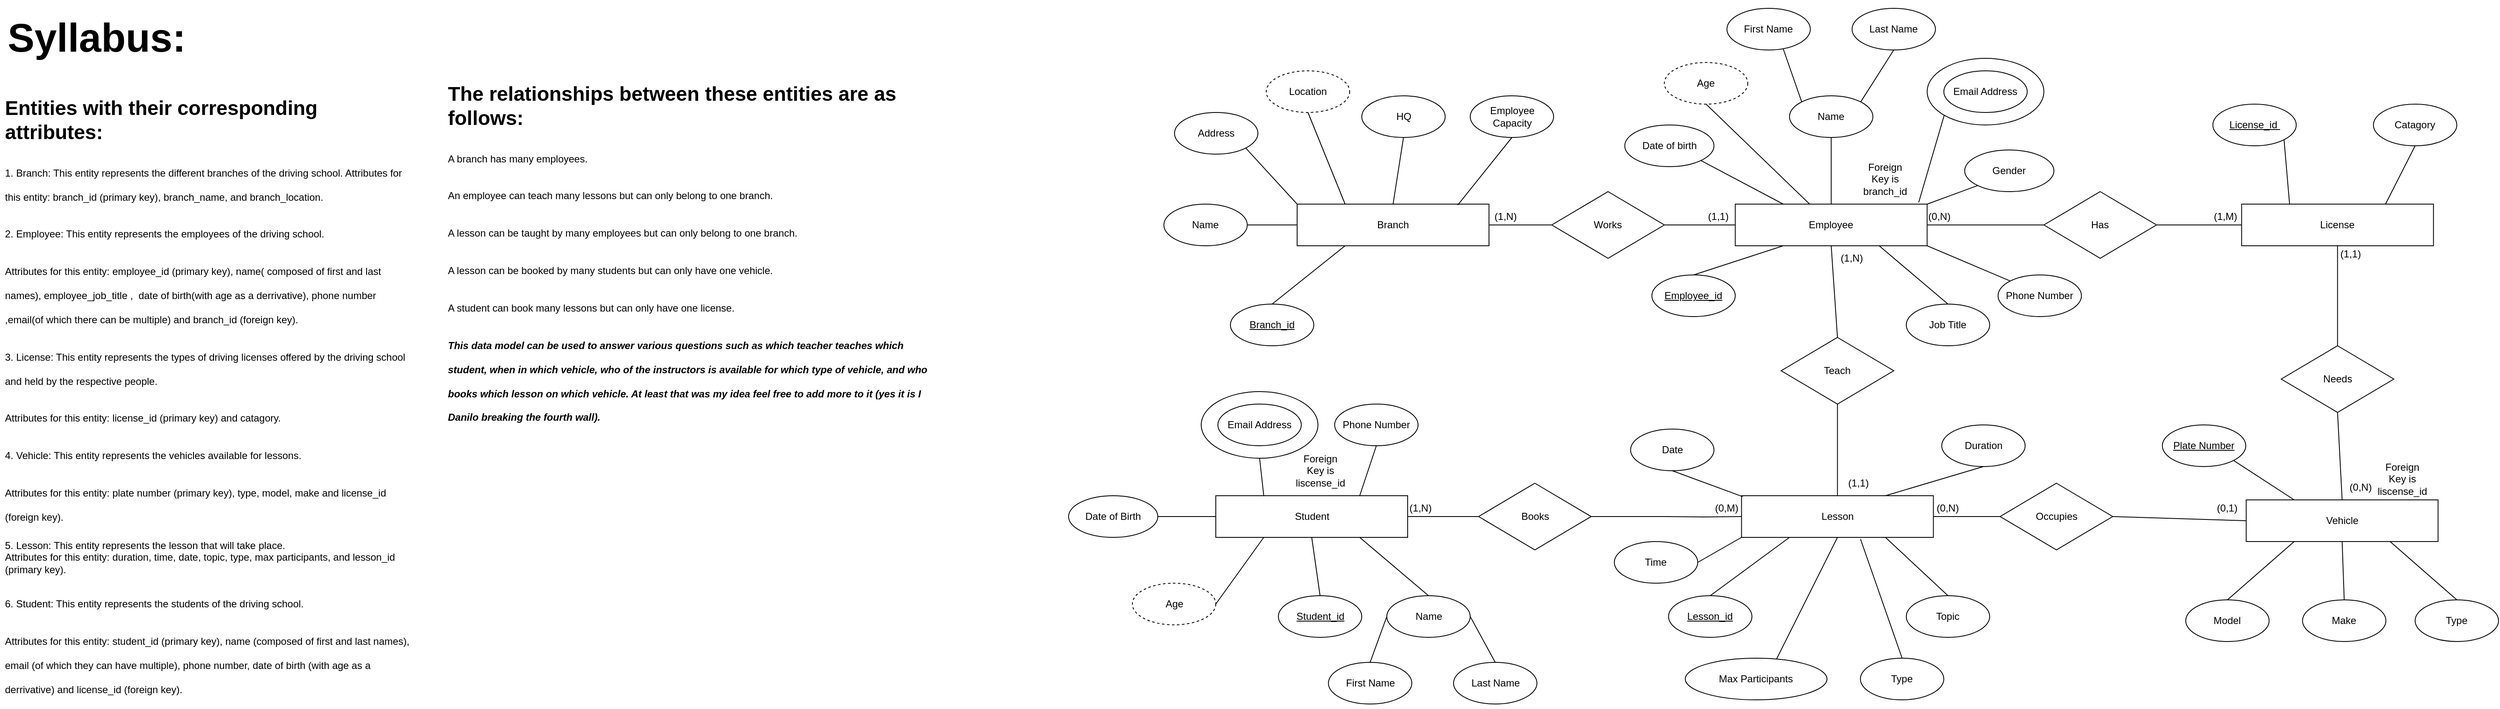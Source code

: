 <mxfile version="22.0.2" type="device">
  <diagram id="R2lEEEUBdFMjLlhIrx00" name="Page-1">
    <mxGraphModel dx="724" dy="428" grid="1" gridSize="10" guides="1" tooltips="1" connect="1" arrows="1" fold="1" page="1" pageScale="1" pageWidth="1100" pageHeight="850" math="0" shadow="0" extFonts="Permanent Marker^https://fonts.googleapis.com/css?family=Permanent+Marker">
      <root>
        <mxCell id="0" />
        <mxCell id="1" parent="0" />
        <mxCell id="PbmmIJs7A0wYKSqM8QZ1-18" value="&lt;h1 style=&quot;&quot;&gt;&lt;span style=&quot;background-color: initial;&quot;&gt;&lt;font style=&quot;font-size: 24px;&quot;&gt;Entities with their corresponding attributes:&lt;/font&gt;&lt;/span&gt;&lt;br&gt;&lt;/h1&gt;&lt;h1&gt;&lt;span style=&quot;font-size: 12px; font-weight: 400;&quot;&gt;1.&lt;span style=&quot;&quot;&gt; &lt;/span&gt;Branch: This entity represents the different branches of the driving school. Attributes for this entity: branch_id (primary key), branch_name, and branch_location.&lt;/span&gt;&lt;/h1&gt;&lt;h1&gt;&lt;span style=&quot;font-size: 12px; font-weight: 400;&quot;&gt;2.&lt;span style=&quot;&quot;&gt; &lt;/span&gt;Employee: This entity represents the employees of the driving school.&amp;nbsp;&lt;/span&gt;&lt;/h1&gt;&lt;h1&gt;&lt;span style=&quot;font-size: 12px; font-weight: 400;&quot;&gt;Attributes for this entity: employee_id (primary key), name( composed of first and last names), employee_job_title ,&amp;nbsp; date of birth(with age as a derrivative), phone number ,email(of which there can be multiple) and branch_id (foreign key).&lt;/span&gt;&lt;/h1&gt;&lt;h1&gt;&lt;span style=&quot;font-size: 12px; font-weight: 400;&quot;&gt;3.&lt;span style=&quot;&quot;&gt; &lt;/span&gt;License: This entity represents the types of driving licenses offered by the driving school and held by the respective people.&amp;nbsp;&lt;/span&gt;&lt;/h1&gt;&lt;h1&gt;&lt;span style=&quot;font-size: 12px; font-weight: 400;&quot;&gt;Attributes for this entity: license_id (primary key) and catagory.&lt;/span&gt;&lt;/h1&gt;&lt;h1&gt;&lt;span style=&quot;font-size: 12px; font-weight: 400;&quot;&gt;4.&lt;span style=&quot;&quot;&gt; &lt;/span&gt;Vehicle: This entity represents the vehicles available for lessons.&amp;nbsp;&lt;/span&gt;&lt;/h1&gt;&lt;h1&gt;&lt;span style=&quot;font-size: 12px; font-weight: 400;&quot;&gt;Attributes for this entity: plate number (primary key), type, model, make and license_id (foreign key).&lt;/span&gt;&lt;/h1&gt;&lt;div&gt;&lt;span style=&quot;font-size: 12px; font-weight: 400;&quot;&gt;5. Lesson: This entity represents the lesson that will take place.&lt;/span&gt;&lt;/div&gt;&lt;div&gt;&lt;span style=&quot;font-size: 12px; font-weight: 400;&quot;&gt;Attributes for this entity: duration, time, date, topic, type, max participants, and lesson_id (primary key).&amp;nbsp;&lt;/span&gt;&lt;/div&gt;&lt;h1&gt;&lt;span style=&quot;font-size: 12px; font-weight: 400;&quot;&gt;6.&lt;span style=&quot;&quot;&gt; &lt;/span&gt;Student: This entity represents the students of the driving school.&amp;nbsp;&lt;/span&gt;&lt;/h1&gt;&lt;h1&gt;&lt;span style=&quot;font-size: 12px; font-weight: 400;&quot;&gt;Attributes for this entity: student_id (primary key), name (composed of first and last names), email (of which they can have multiple), phone number, date of birth (with age as a derrivative) and license_id (foreign key).&lt;/span&gt;&lt;/h1&gt;" style="text;html=1;strokeColor=none;fillColor=none;spacing=5;spacingTop=-20;whiteSpace=wrap;overflow=hidden;rounded=0;" parent="1" vertex="1">
          <mxGeometry x="32.5" y="110" width="497.5" height="740" as="geometry" />
        </mxCell>
        <mxCell id="PbmmIJs7A0wYKSqM8QZ1-19" value="&lt;h1 style=&quot;text-align: left;&quot;&gt;The relationships between these entities are as follows:&lt;/h1&gt;&lt;h1 style=&quot;text-align: left;&quot;&gt;&lt;span style=&quot;font-size: 12px; font-weight: 400;&quot;&gt;A branch has many employees.&lt;/span&gt;&lt;/h1&gt;&lt;h1 style=&quot;text-align: left;&quot;&gt;&lt;span style=&quot;font-size: 12px; font-weight: 400;&quot;&gt;An employee can teach many lessons but can only belong to one branch.&lt;/span&gt;&lt;/h1&gt;&lt;h1 style=&quot;text-align: left;&quot;&gt;&lt;span style=&quot;font-size: 12px; font-weight: 400;&quot;&gt;A lesson can be taught by many employees but can only belong to one branch.&lt;/span&gt;&lt;/h1&gt;&lt;h1 style=&quot;text-align: left;&quot;&gt;&lt;span style=&quot;font-size: 12px; font-weight: 400;&quot;&gt;A lesson can be booked by many students but can only have one vehicle.&lt;/span&gt;&lt;/h1&gt;&lt;h1 style=&quot;text-align: left;&quot;&gt;&lt;span style=&quot;font-size: 12px; font-weight: 400;&quot;&gt;A student can book many lessons but can only have one license.&lt;/span&gt;&lt;/h1&gt;&lt;h1 style=&quot;text-align: left;&quot;&gt;&lt;span style=&quot;font-size: 12px;&quot;&gt;&lt;i&gt;This data model can be used to answer various questions such as which teacher teaches which student, when in which vehicle, who of the instructors is available for which type of vehicle, and who books which lesson on which vehicle. At least that was my idea feel free to add more to it (yes it is I Danilo breaking the fourth wall).&lt;/i&gt;&lt;/span&gt;&lt;/h1&gt;" style="text;html=1;strokeColor=none;fillColor=none;align=center;verticalAlign=middle;whiteSpace=wrap;rounded=0;" parent="1" vertex="1">
          <mxGeometry x="567.5" y="80" width="580" height="450" as="geometry" />
        </mxCell>
        <mxCell id="PbmmIJs7A0wYKSqM8QZ1-20" value="&lt;h1 style=&quot;text-align: left;&quot;&gt;&lt;font style=&quot;font-size: 48px;&quot;&gt;Syllabus:&lt;/font&gt;&lt;/h1&gt;" style="text;html=1;strokeColor=none;fillColor=none;align=center;verticalAlign=middle;whiteSpace=wrap;rounded=0;" parent="1" vertex="1">
          <mxGeometry x="32.5" y="10" width="230" height="70" as="geometry" />
        </mxCell>
        <mxCell id="Eazdyq1h2dUuFc-zY29B-1" value="&lt;u&gt;Branch_id&lt;/u&gt;" style="ellipse;whiteSpace=wrap;html=1;" parent="1" vertex="1">
          <mxGeometry x="1507" y="365" width="100" height="50" as="geometry" />
        </mxCell>
        <mxCell id="Eazdyq1h2dUuFc-zY29B-2" style="rounded=0;orthogonalLoop=1;jettySize=auto;html=1;exitX=0.25;exitY=1;exitDx=0;exitDy=0;entryX=0.5;entryY=0;entryDx=0;entryDy=0;endArrow=none;endFill=0;" parent="1" source="Eazdyq1h2dUuFc-zY29B-3" target="Eazdyq1h2dUuFc-zY29B-1" edge="1">
          <mxGeometry relative="1" as="geometry" />
        </mxCell>
        <mxCell id="Eazdyq1h2dUuFc-zY29B-3" value="Branch" style="rounded=0;whiteSpace=wrap;html=1;" parent="1" vertex="1">
          <mxGeometry x="1587" y="245" width="230" height="50" as="geometry" />
        </mxCell>
        <mxCell id="Eazdyq1h2dUuFc-zY29B-4" style="rounded=0;orthogonalLoop=1;jettySize=auto;html=1;exitX=1;exitY=0.5;exitDx=0;exitDy=0;endArrow=none;endFill=0;" parent="1" source="Eazdyq1h2dUuFc-zY29B-5" edge="1">
          <mxGeometry relative="1" as="geometry">
            <mxPoint x="1587.25" y="270" as="targetPoint" />
          </mxGeometry>
        </mxCell>
        <mxCell id="Eazdyq1h2dUuFc-zY29B-5" value="Name" style="ellipse;whiteSpace=wrap;html=1;" parent="1" vertex="1">
          <mxGeometry x="1427.25" y="245" width="100" height="50" as="geometry" />
        </mxCell>
        <mxCell id="Eazdyq1h2dUuFc-zY29B-6" style="rounded=0;orthogonalLoop=1;jettySize=auto;html=1;exitX=0.5;exitY=1;exitDx=0;exitDy=0;entryX=0.25;entryY=0;entryDx=0;entryDy=0;endArrow=none;endFill=0;" parent="1" source="Eazdyq1h2dUuFc-zY29B-7" target="Eazdyq1h2dUuFc-zY29B-3" edge="1">
          <mxGeometry relative="1" as="geometry" />
        </mxCell>
        <mxCell id="Eazdyq1h2dUuFc-zY29B-7" value="Location" style="ellipse;whiteSpace=wrap;html=1;dashed=1;" parent="1" vertex="1">
          <mxGeometry x="1550" y="85" width="100" height="50" as="geometry" />
        </mxCell>
        <mxCell id="Eazdyq1h2dUuFc-zY29B-8" style="edgeStyle=orthogonalEdgeStyle;rounded=0;orthogonalLoop=1;jettySize=auto;html=1;entryX=1;entryY=0.5;entryDx=0;entryDy=0;endArrow=none;endFill=0;exitX=0;exitY=0.5;exitDx=0;exitDy=0;" parent="1" source="Eazdyq1h2dUuFc-zY29B-10" target="Eazdyq1h2dUuFc-zY29B-3" edge="1">
          <mxGeometry relative="1" as="geometry">
            <mxPoint x="1877.25" y="280" as="sourcePoint" />
          </mxGeometry>
        </mxCell>
        <mxCell id="Eazdyq1h2dUuFc-zY29B-9" value="(1,N)" style="text;html=1;strokeColor=none;fillColor=none;align=center;verticalAlign=middle;whiteSpace=wrap;rounded=0;" parent="1" vertex="1">
          <mxGeometry x="1807" y="245" width="60" height="30" as="geometry" />
        </mxCell>
        <mxCell id="Eazdyq1h2dUuFc-zY29B-10" value="Works" style="rhombus;whiteSpace=wrap;html=1;" parent="1" vertex="1">
          <mxGeometry x="1892.25" y="230" width="135" height="80" as="geometry" />
        </mxCell>
        <mxCell id="Eazdyq1h2dUuFc-zY29B-13" value="&lt;u&gt;Employee_id&lt;/u&gt;" style="ellipse;whiteSpace=wrap;html=1;" parent="1" vertex="1">
          <mxGeometry x="2012.25" y="330" width="100" height="50" as="geometry" />
        </mxCell>
        <mxCell id="Eazdyq1h2dUuFc-zY29B-14" style="rounded=0;orthogonalLoop=1;jettySize=auto;html=1;exitX=0.25;exitY=1;exitDx=0;exitDy=0;entryX=0.5;entryY=0;entryDx=0;entryDy=0;endArrow=none;endFill=0;" parent="1" source="Eazdyq1h2dUuFc-zY29B-15" target="Eazdyq1h2dUuFc-zY29B-13" edge="1">
          <mxGeometry relative="1" as="geometry" />
        </mxCell>
        <mxCell id="Eazdyq1h2dUuFc-zY29B-39" style="edgeStyle=orthogonalEdgeStyle;rounded=0;orthogonalLoop=1;jettySize=auto;html=1;exitX=1;exitY=0.5;exitDx=0;exitDy=0;entryX=0;entryY=0.5;entryDx=0;entryDy=0;endArrow=none;endFill=0;" parent="1" source="Eazdyq1h2dUuFc-zY29B-15" target="Eazdyq1h2dUuFc-zY29B-38" edge="1">
          <mxGeometry relative="1" as="geometry" />
        </mxCell>
        <mxCell id="Eazdyq1h2dUuFc-zY29B-15" value="Employee" style="rounded=0;whiteSpace=wrap;html=1;" parent="1" vertex="1">
          <mxGeometry x="2112.25" y="245" width="230" height="50" as="geometry" />
        </mxCell>
        <mxCell id="Eazdyq1h2dUuFc-zY29B-16" style="rounded=0;orthogonalLoop=1;jettySize=auto;html=1;exitX=0.5;exitY=0;exitDx=0;exitDy=0;endArrow=none;endFill=0;" parent="1" source="Eazdyq1h2dUuFc-zY29B-17" edge="1">
          <mxGeometry relative="1" as="geometry">
            <mxPoint x="2227.25" y="245" as="targetPoint" />
          </mxGeometry>
        </mxCell>
        <mxCell id="Eazdyq1h2dUuFc-zY29B-17" value="Name" style="ellipse;whiteSpace=wrap;html=1;" parent="1" vertex="1">
          <mxGeometry x="2177.25" y="115" width="100" height="50" as="geometry" />
        </mxCell>
        <mxCell id="Eazdyq1h2dUuFc-zY29B-18" style="rounded=0;orthogonalLoop=1;jettySize=auto;html=1;exitX=0.5;exitY=0;exitDx=0;exitDy=0;entryX=0.75;entryY=1;entryDx=0;entryDy=0;endArrow=none;endFill=0;" parent="1" source="Eazdyq1h2dUuFc-zY29B-19" target="Eazdyq1h2dUuFc-zY29B-15" edge="1">
          <mxGeometry relative="1" as="geometry" />
        </mxCell>
        <mxCell id="Eazdyq1h2dUuFc-zY29B-19" value="Job Title" style="ellipse;whiteSpace=wrap;html=1;" parent="1" vertex="1">
          <mxGeometry x="2317.25" y="365" width="100" height="50" as="geometry" />
        </mxCell>
        <mxCell id="Eazdyq1h2dUuFc-zY29B-20" value="Foreign Key is branch_id" style="text;html=1;strokeColor=none;fillColor=none;align=center;verticalAlign=middle;whiteSpace=wrap;rounded=0;" parent="1" vertex="1">
          <mxGeometry x="2262.25" y="200" width="60" height="30" as="geometry" />
        </mxCell>
        <mxCell id="Eazdyq1h2dUuFc-zY29B-21" style="edgeStyle=orthogonalEdgeStyle;rounded=0;orthogonalLoop=1;jettySize=auto;html=1;exitX=1;exitY=0.5;exitDx=0;exitDy=0;entryX=0;entryY=0.5;entryDx=0;entryDy=0;endArrow=none;endFill=0;" parent="1" source="Eazdyq1h2dUuFc-zY29B-10" target="Eazdyq1h2dUuFc-zY29B-15" edge="1">
          <mxGeometry relative="1" as="geometry">
            <mxPoint x="2032.75" y="270" as="sourcePoint" />
          </mxGeometry>
        </mxCell>
        <mxCell id="Eazdyq1h2dUuFc-zY29B-22" value="(1,1)" style="text;html=1;strokeColor=none;fillColor=none;align=center;verticalAlign=middle;whiteSpace=wrap;rounded=0;" parent="1" vertex="1">
          <mxGeometry x="2062.25" y="245" width="60" height="30" as="geometry" />
        </mxCell>
        <mxCell id="Eazdyq1h2dUuFc-zY29B-23" value="(1,N)" style="text;html=1;strokeColor=none;fillColor=none;align=center;verticalAlign=middle;whiteSpace=wrap;rounded=0;" parent="1" vertex="1">
          <mxGeometry x="2222.25" y="295" width="60" height="30" as="geometry" />
        </mxCell>
        <mxCell id="Eazdyq1h2dUuFc-zY29B-24" style="rounded=0;orthogonalLoop=1;jettySize=auto;html=1;exitX=1;exitY=0;exitDx=0;exitDy=0;entryX=0.5;entryY=1;entryDx=0;entryDy=0;endArrow=none;endFill=0;" parent="1" source="Eazdyq1h2dUuFc-zY29B-17" target="Eazdyq1h2dUuFc-zY29B-25" edge="1">
          <mxGeometry relative="1" as="geometry">
            <mxPoint x="2272.75" y="-45" as="targetPoint" />
          </mxGeometry>
        </mxCell>
        <mxCell id="Eazdyq1h2dUuFc-zY29B-25" value="Last Name" style="ellipse;whiteSpace=wrap;html=1;" parent="1" vertex="1">
          <mxGeometry x="2252.25" y="10" width="100" height="50" as="geometry" />
        </mxCell>
        <mxCell id="Eazdyq1h2dUuFc-zY29B-26" style="rounded=0;orthogonalLoop=1;jettySize=auto;html=1;entryX=0;entryY=0;entryDx=0;entryDy=0;endArrow=none;endFill=0;exitX=0.676;exitY=0.98;exitDx=0;exitDy=0;exitPerimeter=0;" parent="1" source="Eazdyq1h2dUuFc-zY29B-27" target="Eazdyq1h2dUuFc-zY29B-17" edge="1">
          <mxGeometry relative="1" as="geometry">
            <mxPoint x="2172.75" y="-45" as="targetPoint" />
            <mxPoint x="2169.75" y="65" as="sourcePoint" />
          </mxGeometry>
        </mxCell>
        <mxCell id="Eazdyq1h2dUuFc-zY29B-27" value="First Name" style="ellipse;whiteSpace=wrap;html=1;" parent="1" vertex="1">
          <mxGeometry x="2102.25" y="10" width="100" height="50" as="geometry" />
        </mxCell>
        <mxCell id="Eazdyq1h2dUuFc-zY29B-28" value="email address" style="ellipse;whiteSpace=wrap;html=1;" parent="1" vertex="1">
          <mxGeometry x="2342.25" y="70" width="140" height="80" as="geometry" />
        </mxCell>
        <mxCell id="Eazdyq1h2dUuFc-zY29B-113" style="rounded=0;orthogonalLoop=1;jettySize=auto;html=1;exitX=0;exitY=0;exitDx=0;exitDy=0;entryX=1;entryY=1;entryDx=0;entryDy=0;endArrow=none;endFill=0;" parent="1" source="Eazdyq1h2dUuFc-zY29B-30" target="Eazdyq1h2dUuFc-zY29B-15" edge="1">
          <mxGeometry relative="1" as="geometry" />
        </mxCell>
        <mxCell id="Eazdyq1h2dUuFc-zY29B-30" value="Phone Number" style="ellipse;whiteSpace=wrap;html=1;" parent="1" vertex="1">
          <mxGeometry x="2427.25" y="330" width="100" height="50" as="geometry" />
        </mxCell>
        <mxCell id="Eazdyq1h2dUuFc-zY29B-31" value="Email Address" style="ellipse;whiteSpace=wrap;html=1;" parent="1" vertex="1">
          <mxGeometry x="2362.25" y="85" width="100" height="50" as="geometry" />
        </mxCell>
        <mxCell id="Eazdyq1h2dUuFc-zY29B-32" style="rounded=0;orthogonalLoop=1;jettySize=auto;html=1;exitX=0;exitY=1;exitDx=0;exitDy=0;entryX=0.956;entryY=-0.04;entryDx=0;entryDy=0;entryPerimeter=0;endArrow=none;endFill=0;" parent="1" source="Eazdyq1h2dUuFc-zY29B-28" target="Eazdyq1h2dUuFc-zY29B-15" edge="1">
          <mxGeometry relative="1" as="geometry" />
        </mxCell>
        <mxCell id="Eazdyq1h2dUuFc-zY29B-33" style="rounded=0;orthogonalLoop=1;jettySize=auto;html=1;exitX=0.25;exitY=0;exitDx=0;exitDy=0;entryX=1;entryY=1;entryDx=0;entryDy=0;endArrow=none;endFill=0;" parent="1" source="Eazdyq1h2dUuFc-zY29B-15" target="Eazdyq1h2dUuFc-zY29B-34" edge="1">
          <mxGeometry relative="1" as="geometry">
            <mxPoint x="2077.25" y="-15" as="targetPoint" />
          </mxGeometry>
        </mxCell>
        <mxCell id="Eazdyq1h2dUuFc-zY29B-34" value="Date of birth" style="ellipse;whiteSpace=wrap;html=1;" parent="1" vertex="1">
          <mxGeometry x="1979.75" y="150" width="107" height="50" as="geometry" />
        </mxCell>
        <mxCell id="Eazdyq1h2dUuFc-zY29B-35" style="rounded=0;orthogonalLoop=1;jettySize=auto;html=1;exitX=0.5;exitY=1;exitDx=0;exitDy=0;endArrow=none;endFill=0;" parent="1" source="Eazdyq1h2dUuFc-zY29B-36" target="Eazdyq1h2dUuFc-zY29B-15" edge="1">
          <mxGeometry relative="1" as="geometry" />
        </mxCell>
        <mxCell id="Eazdyq1h2dUuFc-zY29B-36" value="Age" style="ellipse;whiteSpace=wrap;html=1;dashed=1;" parent="1" vertex="1">
          <mxGeometry x="2027.25" y="75" width="100" height="50" as="geometry" />
        </mxCell>
        <mxCell id="Eazdyq1h2dUuFc-zY29B-38" value="Has" style="rhombus;whiteSpace=wrap;html=1;" parent="1" vertex="1">
          <mxGeometry x="2482.25" y="230" width="135" height="80" as="geometry" />
        </mxCell>
        <mxCell id="Eazdyq1h2dUuFc-zY29B-40" value="(0,N)" style="text;html=1;strokeColor=none;fillColor=none;align=center;verticalAlign=middle;whiteSpace=wrap;rounded=0;" parent="1" vertex="1">
          <mxGeometry x="2327.25" y="245" width="60" height="30" as="geometry" />
        </mxCell>
        <mxCell id="Eazdyq1h2dUuFc-zY29B-41" style="rounded=0;orthogonalLoop=1;jettySize=auto;html=1;exitX=1;exitY=1;exitDx=0;exitDy=0;entryX=0.25;entryY=0;entryDx=0;entryDy=0;endArrow=none;endFill=0;" parent="1" source="Eazdyq1h2dUuFc-zY29B-42" target="Eazdyq1h2dUuFc-zY29B-43" edge="1">
          <mxGeometry relative="1" as="geometry" />
        </mxCell>
        <mxCell id="Eazdyq1h2dUuFc-zY29B-42" value="&lt;u&gt;License_id&amp;nbsp;&lt;/u&gt;" style="ellipse;whiteSpace=wrap;html=1;" parent="1" vertex="1">
          <mxGeometry x="2684.75" y="125" width="100" height="50" as="geometry" />
        </mxCell>
        <mxCell id="Eazdyq1h2dUuFc-zY29B-45" style="rounded=0;orthogonalLoop=1;jettySize=auto;html=1;exitX=0;exitY=0.5;exitDx=0;exitDy=0;entryX=1;entryY=0.5;entryDx=0;entryDy=0;endArrow=none;endFill=0;" parent="1" source="Eazdyq1h2dUuFc-zY29B-43" target="Eazdyq1h2dUuFc-zY29B-38" edge="1">
          <mxGeometry relative="1" as="geometry" />
        </mxCell>
        <mxCell id="Eazdyq1h2dUuFc-zY29B-43" value="License" style="rounded=0;whiteSpace=wrap;html=1;" parent="1" vertex="1">
          <mxGeometry x="2719.25" y="245" width="230" height="50" as="geometry" />
        </mxCell>
        <mxCell id="Eazdyq1h2dUuFc-zY29B-46" style="rounded=0;orthogonalLoop=1;jettySize=auto;html=1;exitX=0.5;exitY=1;exitDx=0;exitDy=0;entryX=0.75;entryY=0;entryDx=0;entryDy=0;endArrow=none;endFill=0;" parent="1" source="Eazdyq1h2dUuFc-zY29B-44" target="Eazdyq1h2dUuFc-zY29B-43" edge="1">
          <mxGeometry relative="1" as="geometry" />
        </mxCell>
        <mxCell id="Eazdyq1h2dUuFc-zY29B-44" value="Catagory" style="ellipse;whiteSpace=wrap;html=1;" parent="1" vertex="1">
          <mxGeometry x="2877.25" y="125" width="100" height="50" as="geometry" />
        </mxCell>
        <mxCell id="Eazdyq1h2dUuFc-zY29B-48" style="edgeStyle=orthogonalEdgeStyle;rounded=0;orthogonalLoop=1;jettySize=auto;html=1;exitX=0.5;exitY=0;exitDx=0;exitDy=0;entryX=0.5;entryY=1;entryDx=0;entryDy=0;endArrow=none;endFill=0;" parent="1" source="Eazdyq1h2dUuFc-zY29B-47" target="Eazdyq1h2dUuFc-zY29B-43" edge="1">
          <mxGeometry relative="1" as="geometry" />
        </mxCell>
        <mxCell id="Eazdyq1h2dUuFc-zY29B-62" style="rounded=0;orthogonalLoop=1;jettySize=auto;html=1;exitX=0.5;exitY=1;exitDx=0;exitDy=0;entryX=0.5;entryY=0;entryDx=0;entryDy=0;endArrow=none;endFill=0;" parent="1" source="Eazdyq1h2dUuFc-zY29B-47" target="Eazdyq1h2dUuFc-zY29B-53" edge="1">
          <mxGeometry relative="1" as="geometry" />
        </mxCell>
        <mxCell id="Eazdyq1h2dUuFc-zY29B-47" value="Needs" style="rhombus;whiteSpace=wrap;html=1;" parent="1" vertex="1">
          <mxGeometry x="2766.75" y="415" width="135" height="80" as="geometry" />
        </mxCell>
        <mxCell id="Eazdyq1h2dUuFc-zY29B-49" value="(1,M)" style="text;html=1;strokeColor=none;fillColor=none;align=center;verticalAlign=middle;whiteSpace=wrap;rounded=0;" parent="1" vertex="1">
          <mxGeometry x="2669.75" y="245" width="60" height="30" as="geometry" />
        </mxCell>
        <mxCell id="Eazdyq1h2dUuFc-zY29B-50" value="(1,1)" style="text;html=1;strokeColor=none;fillColor=none;align=center;verticalAlign=middle;whiteSpace=wrap;rounded=0;" parent="1" vertex="1">
          <mxGeometry x="2819.75" y="290" width="60" height="30" as="geometry" />
        </mxCell>
        <mxCell id="Eazdyq1h2dUuFc-zY29B-51" value="&lt;u&gt;Plate Number&lt;/u&gt;" style="ellipse;whiteSpace=wrap;html=1;" parent="1" vertex="1">
          <mxGeometry x="2624.25" y="510" width="100" height="50" as="geometry" />
        </mxCell>
        <mxCell id="Eazdyq1h2dUuFc-zY29B-53" value="Vehicle" style="rounded=0;whiteSpace=wrap;html=1;" parent="1" vertex="1">
          <mxGeometry x="2724.75" y="600" width="230" height="50" as="geometry" />
        </mxCell>
        <mxCell id="Eazdyq1h2dUuFc-zY29B-54" style="rounded=0;orthogonalLoop=1;jettySize=auto;html=1;exitX=0.5;exitY=0;exitDx=0;exitDy=0;entryX=0.75;entryY=1;entryDx=0;entryDy=0;endArrow=none;endFill=0;" parent="1" source="Eazdyq1h2dUuFc-zY29B-55" target="Eazdyq1h2dUuFc-zY29B-53" edge="1">
          <mxGeometry relative="1" as="geometry" />
        </mxCell>
        <mxCell id="Eazdyq1h2dUuFc-zY29B-55" value="Type" style="ellipse;whiteSpace=wrap;html=1;" parent="1" vertex="1">
          <mxGeometry x="2927.25" y="720" width="100" height="50" as="geometry" />
        </mxCell>
        <mxCell id="Eazdyq1h2dUuFc-zY29B-56" value="Foreign Key is liscense_id" style="text;html=1;strokeColor=none;fillColor=none;align=center;verticalAlign=middle;whiteSpace=wrap;rounded=0;" parent="1" vertex="1">
          <mxGeometry x="2882.25" y="560" width="60" height="30" as="geometry" />
        </mxCell>
        <mxCell id="Eazdyq1h2dUuFc-zY29B-57" value="(0,N)" style="text;html=1;strokeColor=none;fillColor=none;align=center;verticalAlign=middle;whiteSpace=wrap;rounded=0;" parent="1" vertex="1">
          <mxGeometry x="2832.25" y="570" width="60" height="30" as="geometry" />
        </mxCell>
        <mxCell id="Eazdyq1h2dUuFc-zY29B-58" style="rounded=0;orthogonalLoop=1;jettySize=auto;html=1;exitX=0.5;exitY=0;exitDx=0;exitDy=0;entryX=0.5;entryY=1;entryDx=0;entryDy=0;endArrow=none;endFill=0;" parent="1" source="Eazdyq1h2dUuFc-zY29B-59" target="Eazdyq1h2dUuFc-zY29B-53" edge="1">
          <mxGeometry relative="1" as="geometry" />
        </mxCell>
        <mxCell id="Eazdyq1h2dUuFc-zY29B-59" value="Make" style="ellipse;whiteSpace=wrap;html=1;" parent="1" vertex="1">
          <mxGeometry x="2792.25" y="720" width="100" height="50" as="geometry" />
        </mxCell>
        <mxCell id="Eazdyq1h2dUuFc-zY29B-60" style="rounded=0;orthogonalLoop=1;jettySize=auto;html=1;exitX=0.5;exitY=0;exitDx=0;exitDy=0;entryX=0.25;entryY=1;entryDx=0;entryDy=0;endArrow=none;endFill=0;" parent="1" source="Eazdyq1h2dUuFc-zY29B-61" target="Eazdyq1h2dUuFc-zY29B-53" edge="1">
          <mxGeometry relative="1" as="geometry" />
        </mxCell>
        <mxCell id="Eazdyq1h2dUuFc-zY29B-61" value="Model" style="ellipse;whiteSpace=wrap;html=1;" parent="1" vertex="1">
          <mxGeometry x="2652.25" y="720" width="100" height="50" as="geometry" />
        </mxCell>
        <mxCell id="Eazdyq1h2dUuFc-zY29B-63" value="&lt;u&gt;Student_id&lt;/u&gt;" style="ellipse;whiteSpace=wrap;html=1;" parent="1" vertex="1">
          <mxGeometry x="1564.5" y="715" width="100" height="50" as="geometry" />
        </mxCell>
        <mxCell id="Eazdyq1h2dUuFc-zY29B-64" style="rounded=0;orthogonalLoop=1;jettySize=auto;html=1;exitX=0.5;exitY=1;exitDx=0;exitDy=0;entryX=0.5;entryY=0;entryDx=0;entryDy=0;endArrow=none;endFill=0;" parent="1" source="Eazdyq1h2dUuFc-zY29B-66" target="Eazdyq1h2dUuFc-zY29B-63" edge="1">
          <mxGeometry relative="1" as="geometry" />
        </mxCell>
        <mxCell id="Eazdyq1h2dUuFc-zY29B-65" style="edgeStyle=orthogonalEdgeStyle;rounded=0;orthogonalLoop=1;jettySize=auto;html=1;exitX=1;exitY=0.5;exitDx=0;exitDy=0;entryX=0;entryY=0.5;entryDx=0;entryDy=0;endArrow=none;endFill=0;" parent="1" source="Eazdyq1h2dUuFc-zY29B-66" target="Eazdyq1h2dUuFc-zY29B-71" edge="1">
          <mxGeometry relative="1" as="geometry" />
        </mxCell>
        <mxCell id="Eazdyq1h2dUuFc-zY29B-66" value="Student" style="rounded=0;whiteSpace=wrap;html=1;" parent="1" vertex="1">
          <mxGeometry x="1489.5" y="595" width="230" height="50" as="geometry" />
        </mxCell>
        <mxCell id="Eazdyq1h2dUuFc-zY29B-67" style="rounded=0;orthogonalLoop=1;jettySize=auto;html=1;exitX=0.5;exitY=0;exitDx=0;exitDy=0;entryX=0.75;entryY=1;entryDx=0;entryDy=0;endArrow=none;endFill=0;" parent="1" source="Eazdyq1h2dUuFc-zY29B-68" target="Eazdyq1h2dUuFc-zY29B-66" edge="1">
          <mxGeometry relative="1" as="geometry" />
        </mxCell>
        <mxCell id="Eazdyq1h2dUuFc-zY29B-68" value="Name" style="ellipse;whiteSpace=wrap;html=1;" parent="1" vertex="1">
          <mxGeometry x="1694.5" y="715" width="100" height="50" as="geometry" />
        </mxCell>
        <mxCell id="Eazdyq1h2dUuFc-zY29B-69" value="Foreign Key is liscense_id" style="text;html=1;strokeColor=none;fillColor=none;align=center;verticalAlign=middle;whiteSpace=wrap;rounded=0;" parent="1" vertex="1">
          <mxGeometry x="1584.5" y="550" width="60" height="30" as="geometry" />
        </mxCell>
        <mxCell id="Eazdyq1h2dUuFc-zY29B-70" style="edgeStyle=orthogonalEdgeStyle;rounded=0;orthogonalLoop=1;jettySize=auto;html=1;exitX=1;exitY=0.5;exitDx=0;exitDy=0;endArrow=none;endFill=0;" parent="1" source="Eazdyq1h2dUuFc-zY29B-71" edge="1">
          <mxGeometry relative="1" as="geometry">
            <mxPoint x="2032.25" y="620" as="targetPoint" />
          </mxGeometry>
        </mxCell>
        <mxCell id="Eazdyq1h2dUuFc-zY29B-71" value="Books" style="rhombus;whiteSpace=wrap;html=1;" parent="1" vertex="1">
          <mxGeometry x="1804.5" y="580" width="135" height="80" as="geometry" />
        </mxCell>
        <mxCell id="Eazdyq1h2dUuFc-zY29B-73" value="(1,N)" style="text;html=1;strokeColor=none;fillColor=none;align=center;verticalAlign=middle;whiteSpace=wrap;rounded=0;" parent="1" vertex="1">
          <mxGeometry x="1704.5" y="595" width="60" height="30" as="geometry" />
        </mxCell>
        <mxCell id="Eazdyq1h2dUuFc-zY29B-76" style="rounded=0;orthogonalLoop=1;jettySize=auto;html=1;exitX=0.5;exitY=0;exitDx=0;exitDy=0;entryX=1;entryY=0.5;entryDx=0;entryDy=0;endArrow=none;endFill=0;" parent="1" source="Eazdyq1h2dUuFc-zY29B-77" target="Eazdyq1h2dUuFc-zY29B-68" edge="1">
          <mxGeometry relative="1" as="geometry">
            <mxPoint x="1742" y="725" as="targetPoint" />
          </mxGeometry>
        </mxCell>
        <mxCell id="Eazdyq1h2dUuFc-zY29B-77" value="Last Name" style="ellipse;whiteSpace=wrap;html=1;" parent="1" vertex="1">
          <mxGeometry x="1774.5" y="795" width="100" height="50" as="geometry" />
        </mxCell>
        <mxCell id="Eazdyq1h2dUuFc-zY29B-78" style="rounded=0;orthogonalLoop=1;jettySize=auto;html=1;exitX=0.5;exitY=0;exitDx=0;exitDy=0;entryX=0;entryY=0.5;entryDx=0;entryDy=0;endArrow=none;endFill=0;" parent="1" source="Eazdyq1h2dUuFc-zY29B-79" target="Eazdyq1h2dUuFc-zY29B-68" edge="1">
          <mxGeometry relative="1" as="geometry">
            <mxPoint x="1644" y="740" as="targetPoint" />
          </mxGeometry>
        </mxCell>
        <mxCell id="Eazdyq1h2dUuFc-zY29B-79" value="First Name" style="ellipse;whiteSpace=wrap;html=1;" parent="1" vertex="1">
          <mxGeometry x="1624.5" y="795" width="100" height="50" as="geometry" />
        </mxCell>
        <mxCell id="Eazdyq1h2dUuFc-zY29B-87" style="rounded=0;orthogonalLoop=1;jettySize=auto;html=1;exitX=0.5;exitY=1;exitDx=0;exitDy=0;entryX=0.25;entryY=0;entryDx=0;entryDy=0;endArrow=none;endFill=0;" parent="1" source="Eazdyq1h2dUuFc-zY29B-80" target="Eazdyq1h2dUuFc-zY29B-66" edge="1">
          <mxGeometry relative="1" as="geometry" />
        </mxCell>
        <mxCell id="Eazdyq1h2dUuFc-zY29B-80" value="email address" style="ellipse;whiteSpace=wrap;html=1;" parent="1" vertex="1">
          <mxGeometry x="1472" y="470" width="140" height="80" as="geometry" />
        </mxCell>
        <mxCell id="Eazdyq1h2dUuFc-zY29B-88" style="rounded=0;orthogonalLoop=1;jettySize=auto;html=1;exitX=0.5;exitY=1;exitDx=0;exitDy=0;entryX=0.75;entryY=0;entryDx=0;entryDy=0;endArrow=none;endFill=0;" parent="1" source="Eazdyq1h2dUuFc-zY29B-81" target="Eazdyq1h2dUuFc-zY29B-66" edge="1">
          <mxGeometry relative="1" as="geometry" />
        </mxCell>
        <mxCell id="Eazdyq1h2dUuFc-zY29B-81" value="Phone Number" style="ellipse;whiteSpace=wrap;html=1;" parent="1" vertex="1">
          <mxGeometry x="1632" y="485" width="100" height="50" as="geometry" />
        </mxCell>
        <mxCell id="Eazdyq1h2dUuFc-zY29B-82" value="Email Address" style="ellipse;whiteSpace=wrap;html=1;" parent="1" vertex="1">
          <mxGeometry x="1492" y="485" width="100" height="50" as="geometry" />
        </mxCell>
        <mxCell id="Eazdyq1h2dUuFc-zY29B-83" style="rounded=0;orthogonalLoop=1;jettySize=auto;html=1;exitX=1;exitY=0.5;exitDx=0;exitDy=0;entryX=0;entryY=0.5;entryDx=0;entryDy=0;endArrow=none;endFill=0;" parent="1" source="Eazdyq1h2dUuFc-zY29B-84" target="Eazdyq1h2dUuFc-zY29B-66" edge="1">
          <mxGeometry relative="1" as="geometry" />
        </mxCell>
        <mxCell id="Eazdyq1h2dUuFc-zY29B-84" value="Date of Birth" style="ellipse;whiteSpace=wrap;html=1;" parent="1" vertex="1">
          <mxGeometry x="1313" y="595" width="107" height="50" as="geometry" />
        </mxCell>
        <mxCell id="Eazdyq1h2dUuFc-zY29B-85" value="Age" style="ellipse;whiteSpace=wrap;html=1;dashed=1;" parent="1" vertex="1">
          <mxGeometry x="1389.5" y="700" width="100" height="50" as="geometry" />
        </mxCell>
        <mxCell id="Eazdyq1h2dUuFc-zY29B-86" style="rounded=0;orthogonalLoop=1;jettySize=auto;html=1;exitX=0.25;exitY=1;exitDx=0;exitDy=0;entryX=1;entryY=0.5;entryDx=0;entryDy=0;endArrow=none;endFill=0;" parent="1" source="Eazdyq1h2dUuFc-zY29B-66" target="Eazdyq1h2dUuFc-zY29B-85" edge="1">
          <mxGeometry relative="1" as="geometry">
            <mxPoint x="1532.5" y="725" as="sourcePoint" />
          </mxGeometry>
        </mxCell>
        <mxCell id="Eazdyq1h2dUuFc-zY29B-89" value="&lt;u&gt;Lesson_id&lt;/u&gt;" style="ellipse;whiteSpace=wrap;html=1;" parent="1" vertex="1">
          <mxGeometry x="2032.25" y="715" width="100" height="50" as="geometry" />
        </mxCell>
        <mxCell id="Eazdyq1h2dUuFc-zY29B-90" style="rounded=0;orthogonalLoop=1;jettySize=auto;html=1;exitX=0.25;exitY=1;exitDx=0;exitDy=0;entryX=0.5;entryY=0;entryDx=0;entryDy=0;endArrow=none;endFill=0;" parent="1" source="Eazdyq1h2dUuFc-zY29B-91" target="Eazdyq1h2dUuFc-zY29B-89" edge="1">
          <mxGeometry relative="1" as="geometry" />
        </mxCell>
        <mxCell id="Eazdyq1h2dUuFc-zY29B-91" value="Lesson" style="rounded=0;whiteSpace=wrap;html=1;" parent="1" vertex="1">
          <mxGeometry x="2119.75" y="595" width="230" height="50" as="geometry" />
        </mxCell>
        <mxCell id="Eazdyq1h2dUuFc-zY29B-92" value="Type" style="ellipse;whiteSpace=wrap;html=1;" parent="1" vertex="1">
          <mxGeometry x="2262.25" y="790" width="100" height="50" as="geometry" />
        </mxCell>
        <mxCell id="Eazdyq1h2dUuFc-zY29B-93" style="rounded=0;orthogonalLoop=1;jettySize=auto;html=1;exitX=0.5;exitY=0;exitDx=0;exitDy=0;entryX=0.75;entryY=1;entryDx=0;entryDy=0;endArrow=none;endFill=0;" parent="1" source="Eazdyq1h2dUuFc-zY29B-94" target="Eazdyq1h2dUuFc-zY29B-91" edge="1">
          <mxGeometry relative="1" as="geometry" />
        </mxCell>
        <mxCell id="Eazdyq1h2dUuFc-zY29B-94" value="Topic" style="ellipse;whiteSpace=wrap;html=1;" parent="1" vertex="1">
          <mxGeometry x="2317.25" y="715" width="100" height="50" as="geometry" />
        </mxCell>
        <mxCell id="Eazdyq1h2dUuFc-zY29B-95" style="rounded=0;orthogonalLoop=1;jettySize=auto;html=1;exitX=0.5;exitY=1;exitDx=0;exitDy=0;entryX=0.75;entryY=0;entryDx=0;entryDy=0;endArrow=none;endFill=0;" parent="1" source="Eazdyq1h2dUuFc-zY29B-96" target="Eazdyq1h2dUuFc-zY29B-91" edge="1">
          <mxGeometry relative="1" as="geometry" />
        </mxCell>
        <mxCell id="Eazdyq1h2dUuFc-zY29B-96" value="Duration" style="ellipse;whiteSpace=wrap;html=1;" parent="1" vertex="1">
          <mxGeometry x="2359.75" y="510" width="100" height="50" as="geometry" />
        </mxCell>
        <mxCell id="Eazdyq1h2dUuFc-zY29B-97" style="rounded=0;orthogonalLoop=1;jettySize=auto;html=1;exitX=0.5;exitY=1;exitDx=0;exitDy=0;entryX=0.5;entryY=1;entryDx=0;entryDy=0;endArrow=none;endFill=0;" parent="1" source="Eazdyq1h2dUuFc-zY29B-98" target="Eazdyq1h2dUuFc-zY29B-91" edge="1">
          <mxGeometry relative="1" as="geometry">
            <mxPoint x="2018.75" y="595" as="targetPoint" />
          </mxGeometry>
        </mxCell>
        <mxCell id="Eazdyq1h2dUuFc-zY29B-98" value="Max Participants" style="ellipse;whiteSpace=wrap;html=1;" parent="1" vertex="1">
          <mxGeometry x="2052.25" y="790" width="170" height="50" as="geometry" />
        </mxCell>
        <mxCell id="Eazdyq1h2dUuFc-zY29B-99" style="rounded=0;orthogonalLoop=1;jettySize=auto;html=1;exitX=0.5;exitY=1;exitDx=0;exitDy=0;entryX=0.812;entryY=0.036;entryDx=0;entryDy=0;endArrow=none;endFill=0;entryPerimeter=0;" parent="1" source="Eazdyq1h2dUuFc-zY29B-100" target="Eazdyq1h2dUuFc-zY29B-107" edge="1">
          <mxGeometry relative="1" as="geometry" />
        </mxCell>
        <mxCell id="Eazdyq1h2dUuFc-zY29B-100" value="Date" style="ellipse;whiteSpace=wrap;html=1;" parent="1" vertex="1">
          <mxGeometry x="1986.75" y="515" width="100" height="50" as="geometry" />
        </mxCell>
        <mxCell id="Eazdyq1h2dUuFc-zY29B-101" style="edgeStyle=orthogonalEdgeStyle;rounded=0;orthogonalLoop=1;jettySize=auto;html=1;exitX=0;exitY=0.5;exitDx=0;exitDy=0;entryX=1;entryY=0.5;entryDx=0;entryDy=0;endArrow=none;endFill=0;" parent="1" source="Eazdyq1h2dUuFc-zY29B-102" target="Eazdyq1h2dUuFc-zY29B-91" edge="1">
          <mxGeometry relative="1" as="geometry" />
        </mxCell>
        <mxCell id="Eazdyq1h2dUuFc-zY29B-111" style="rounded=0;orthogonalLoop=1;jettySize=auto;html=1;exitX=1;exitY=0.5;exitDx=0;exitDy=0;entryX=0;entryY=0.5;entryDx=0;entryDy=0;endArrow=none;endFill=0;" parent="1" source="Eazdyq1h2dUuFc-zY29B-102" target="Eazdyq1h2dUuFc-zY29B-53" edge="1">
          <mxGeometry relative="1" as="geometry" />
        </mxCell>
        <mxCell id="Eazdyq1h2dUuFc-zY29B-102" value="Occupies" style="rhombus;whiteSpace=wrap;html=1;" parent="1" vertex="1">
          <mxGeometry x="2429.75" y="580" width="135" height="80" as="geometry" />
        </mxCell>
        <mxCell id="Eazdyq1h2dUuFc-zY29B-103" value="(0,N)" style="text;html=1;strokeColor=none;fillColor=none;align=center;verticalAlign=middle;whiteSpace=wrap;rounded=0;" parent="1" vertex="1">
          <mxGeometry x="2337.25" y="595" width="60" height="30" as="geometry" />
        </mxCell>
        <mxCell id="Eazdyq1h2dUuFc-zY29B-104" value="(1,1)" style="text;html=1;strokeColor=none;fillColor=none;align=center;verticalAlign=middle;whiteSpace=wrap;rounded=0;" parent="1" vertex="1">
          <mxGeometry x="2229.75" y="565" width="60" height="30" as="geometry" />
        </mxCell>
        <mxCell id="Eazdyq1h2dUuFc-zY29B-105" style="rounded=0;orthogonalLoop=1;jettySize=auto;html=1;exitX=0.5;exitY=0;exitDx=0;exitDy=0;entryX=0.62;entryY=1.04;entryDx=0;entryDy=0;entryPerimeter=0;endArrow=none;endFill=0;" parent="1" source="Eazdyq1h2dUuFc-zY29B-92" target="Eazdyq1h2dUuFc-zY29B-91" edge="1">
          <mxGeometry relative="1" as="geometry" />
        </mxCell>
        <mxCell id="Eazdyq1h2dUuFc-zY29B-106" style="edgeStyle=orthogonalEdgeStyle;rounded=0;orthogonalLoop=1;jettySize=auto;html=1;exitX=1;exitY=0.5;exitDx=0;exitDy=0;entryX=0;entryY=0.5;entryDx=0;entryDy=0;endArrow=none;endFill=0;" parent="1" target="Eazdyq1h2dUuFc-zY29B-91" edge="1">
          <mxGeometry relative="1" as="geometry">
            <mxPoint x="2027.75" y="620" as="sourcePoint" />
          </mxGeometry>
        </mxCell>
        <mxCell id="Eazdyq1h2dUuFc-zY29B-107" value="(0,M)" style="text;html=1;strokeColor=none;fillColor=none;align=center;verticalAlign=middle;whiteSpace=wrap;rounded=0;" parent="1" vertex="1">
          <mxGeometry x="2072.25" y="595" width="60" height="30" as="geometry" />
        </mxCell>
        <mxCell id="Eazdyq1h2dUuFc-zY29B-112" style="rounded=0;orthogonalLoop=1;jettySize=auto;html=1;exitX=1;exitY=0.5;exitDx=0;exitDy=0;entryX=0;entryY=1;entryDx=0;entryDy=0;endArrow=none;endFill=0;" parent="1" source="Eazdyq1h2dUuFc-zY29B-108" target="Eazdyq1h2dUuFc-zY29B-91" edge="1">
          <mxGeometry relative="1" as="geometry" />
        </mxCell>
        <mxCell id="Eazdyq1h2dUuFc-zY29B-108" value="Time" style="ellipse;whiteSpace=wrap;html=1;" parent="1" vertex="1">
          <mxGeometry x="1967.25" y="650" width="100" height="50" as="geometry" />
        </mxCell>
        <mxCell id="Eazdyq1h2dUuFc-zY29B-110" style="rounded=0;orthogonalLoop=1;jettySize=auto;html=1;exitX=1;exitY=1;exitDx=0;exitDy=0;entryX=0.25;entryY=0;entryDx=0;entryDy=0;endArrow=none;endFill=0;" parent="1" source="Eazdyq1h2dUuFc-zY29B-51" target="Eazdyq1h2dUuFc-zY29B-53" edge="1">
          <mxGeometry relative="1" as="geometry" />
        </mxCell>
        <mxCell id="Eazdyq1h2dUuFc-zY29B-116" style="rounded=0;orthogonalLoop=1;jettySize=auto;html=1;exitX=0.5;exitY=0;exitDx=0;exitDy=0;entryX=0.5;entryY=1;entryDx=0;entryDy=0;endArrow=none;endFill=0;" parent="1" source="Eazdyq1h2dUuFc-zY29B-114" target="Eazdyq1h2dUuFc-zY29B-15" edge="1">
          <mxGeometry relative="1" as="geometry" />
        </mxCell>
        <mxCell id="Eazdyq1h2dUuFc-zY29B-119" style="edgeStyle=orthogonalEdgeStyle;rounded=0;orthogonalLoop=1;jettySize=auto;html=1;exitX=0.5;exitY=1;exitDx=0;exitDy=0;entryX=0.5;entryY=0;entryDx=0;entryDy=0;endArrow=none;endFill=0;" parent="1" source="Eazdyq1h2dUuFc-zY29B-114" target="Eazdyq1h2dUuFc-zY29B-91" edge="1">
          <mxGeometry relative="1" as="geometry" />
        </mxCell>
        <mxCell id="Eazdyq1h2dUuFc-zY29B-114" value="Teach" style="rhombus;whiteSpace=wrap;html=1;" parent="1" vertex="1">
          <mxGeometry x="2167.25" y="405" width="135" height="80" as="geometry" />
        </mxCell>
        <mxCell id="Eazdyq1h2dUuFc-zY29B-120" value="(0,1)" style="text;html=1;strokeColor=none;fillColor=none;align=center;verticalAlign=middle;whiteSpace=wrap;rounded=0;" parent="1" vertex="1">
          <mxGeometry x="2672.25" y="595" width="60" height="30" as="geometry" />
        </mxCell>
        <mxCell id="qGx3eM6ap3wSyf_U13-_-1" style="rounded=0;orthogonalLoop=1;jettySize=auto;html=1;exitX=0.5;exitY=1;exitDx=0;exitDy=0;entryX=0.5;entryY=0;entryDx=0;entryDy=0;endArrow=none;endFill=0;" edge="1" parent="1" source="qGx3eM6ap3wSyf_U13-_-2" target="Eazdyq1h2dUuFc-zY29B-3">
          <mxGeometry relative="1" as="geometry">
            <mxPoint x="1759.75" y="240" as="targetPoint" />
          </mxGeometry>
        </mxCell>
        <mxCell id="qGx3eM6ap3wSyf_U13-_-2" value="HQ" style="ellipse;whiteSpace=wrap;html=1;" vertex="1" parent="1">
          <mxGeometry x="1664.5" y="115" width="100" height="50" as="geometry" />
        </mxCell>
        <mxCell id="qGx3eM6ap3wSyf_U13-_-3" style="rounded=0;orthogonalLoop=1;jettySize=auto;html=1;exitX=0.5;exitY=1;exitDx=0;exitDy=0;entryX=0.837;entryY=0.023;entryDx=0;entryDy=0;endArrow=none;endFill=0;entryPerimeter=0;" edge="1" parent="1" source="qGx3eM6ap3wSyf_U13-_-4" target="Eazdyq1h2dUuFc-zY29B-3">
          <mxGeometry relative="1" as="geometry">
            <mxPoint x="1821.5" y="245" as="targetPoint" />
          </mxGeometry>
        </mxCell>
        <mxCell id="qGx3eM6ap3wSyf_U13-_-4" value="Employee Capacity" style="ellipse;whiteSpace=wrap;html=1;" vertex="1" parent="1">
          <mxGeometry x="1794.5" y="115" width="100" height="50" as="geometry" />
        </mxCell>
        <mxCell id="qGx3eM6ap3wSyf_U13-_-5" style="rounded=0;orthogonalLoop=1;jettySize=auto;html=1;exitX=1;exitY=1;exitDx=0;exitDy=0;endArrow=none;endFill=0;entryX=0;entryY=0;entryDx=0;entryDy=0;" edge="1" parent="1" source="qGx3eM6ap3wSyf_U13-_-6" target="Eazdyq1h2dUuFc-zY29B-3">
          <mxGeometry relative="1" as="geometry">
            <mxPoint x="1570" y="240" as="targetPoint" />
          </mxGeometry>
        </mxCell>
        <mxCell id="qGx3eM6ap3wSyf_U13-_-6" value="Address" style="ellipse;whiteSpace=wrap;html=1;" vertex="1" parent="1">
          <mxGeometry x="1440" y="135" width="100" height="50" as="geometry" />
        </mxCell>
        <mxCell id="qGx3eM6ap3wSyf_U13-_-8" style="rounded=0;orthogonalLoop=1;jettySize=auto;html=1;exitX=0;exitY=1;exitDx=0;exitDy=0;entryX=0.25;entryY=0;entryDx=0;entryDy=0;endArrow=none;endFill=0;" edge="1" parent="1" source="qGx3eM6ap3wSyf_U13-_-7" target="Eazdyq1h2dUuFc-zY29B-40">
          <mxGeometry relative="1" as="geometry" />
        </mxCell>
        <mxCell id="qGx3eM6ap3wSyf_U13-_-7" value="Gender" style="ellipse;whiteSpace=wrap;html=1;" vertex="1" parent="1">
          <mxGeometry x="2387.25" y="180" width="107" height="50" as="geometry" />
        </mxCell>
      </root>
    </mxGraphModel>
  </diagram>
</mxfile>
